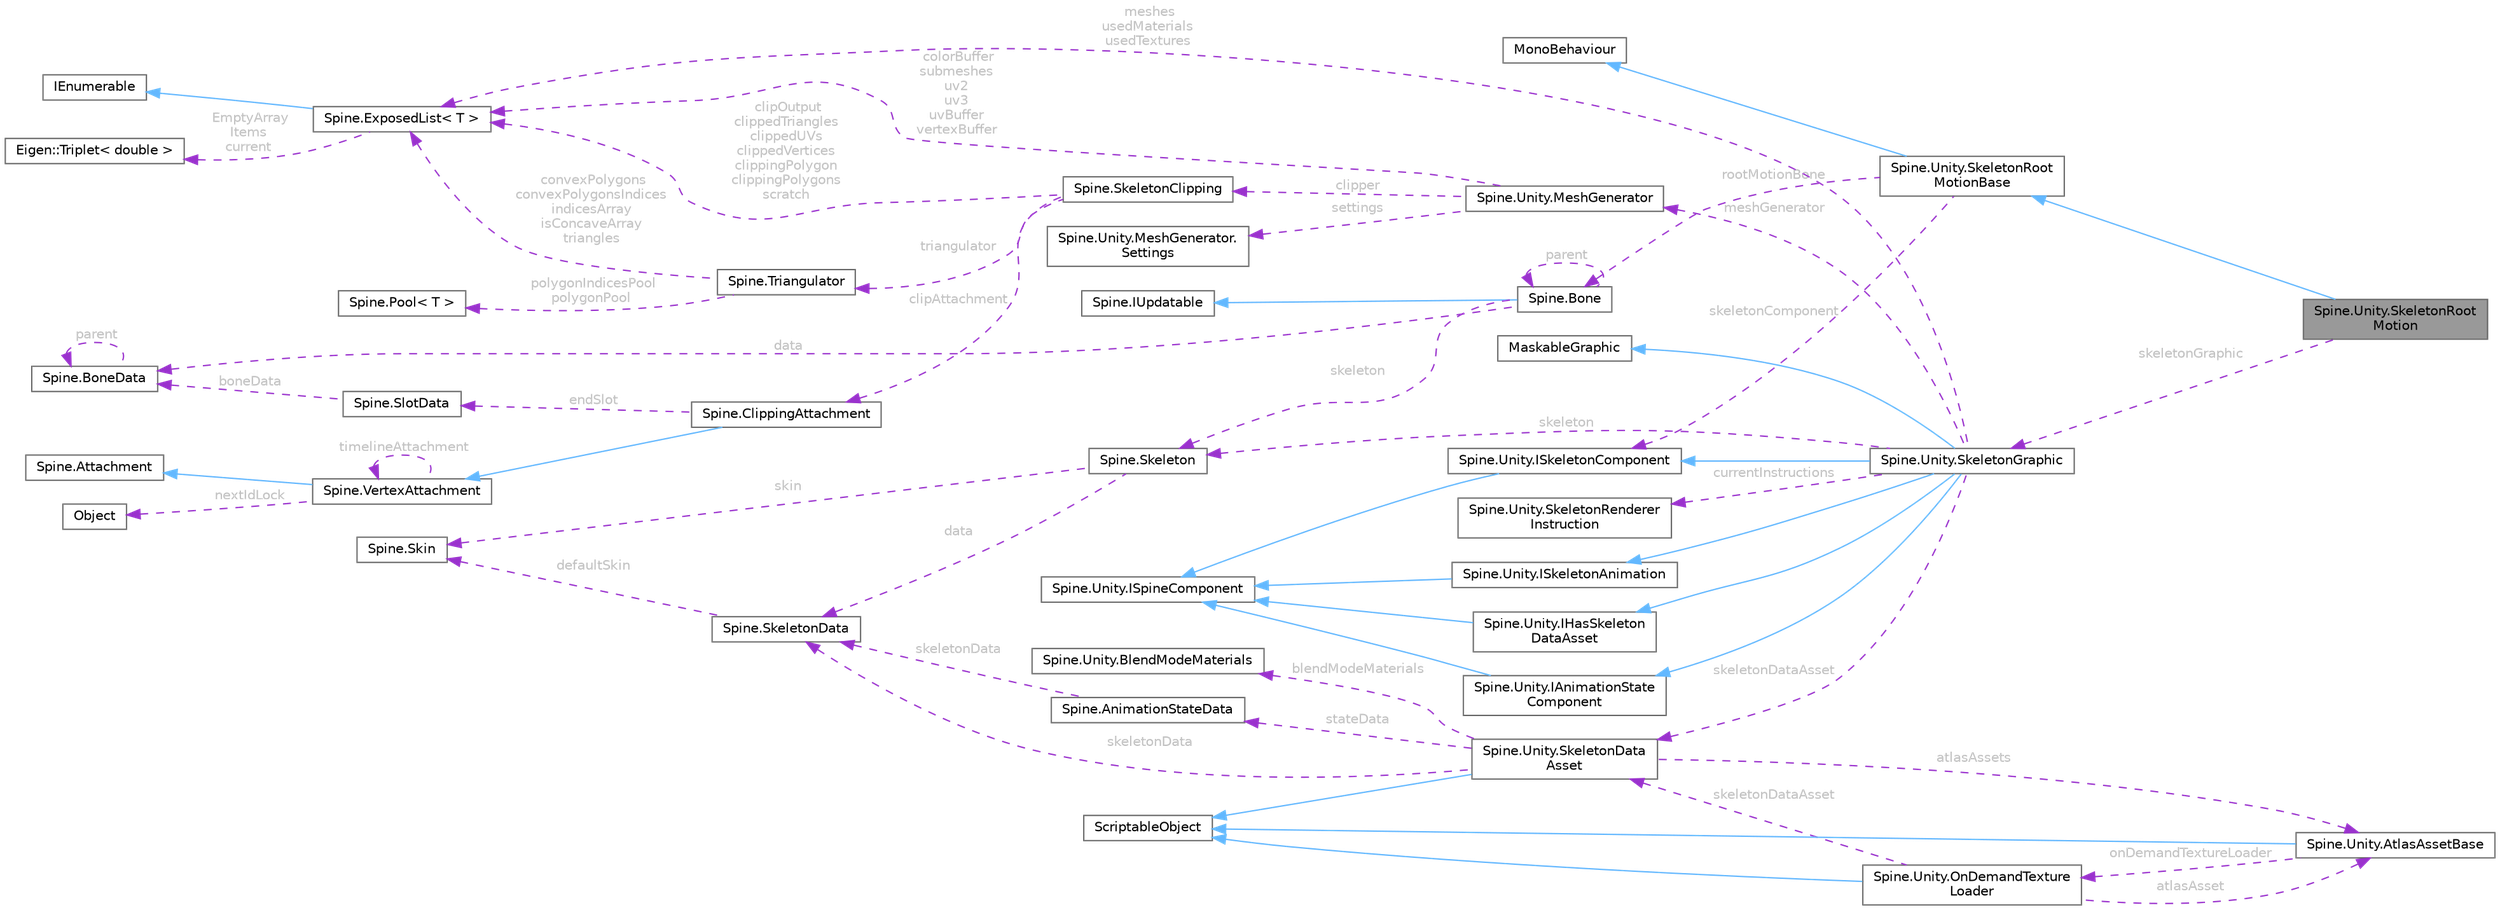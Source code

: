 digraph "Spine.Unity.SkeletonRootMotion"
{
 // LATEX_PDF_SIZE
  bgcolor="transparent";
  edge [fontname=Helvetica,fontsize=10,labelfontname=Helvetica,labelfontsize=10];
  node [fontname=Helvetica,fontsize=10,shape=box,height=0.2,width=0.4];
  rankdir="LR";
  Node1 [id="Node000001",label="Spine.Unity.SkeletonRoot\lMotion",height=0.2,width=0.4,color="gray40", fillcolor="grey60", style="filled", fontcolor="black",tooltip="Add this component to a SkeletonAnimation or SkeletonGraphic GameObject to turn motion of a selected ..."];
  Node2 -> Node1 [id="edge1_Node000001_Node000002",dir="back",color="steelblue1",style="solid",tooltip=" "];
  Node2 [id="Node000002",label="Spine.Unity.SkeletonRoot\lMotionBase",height=0.2,width=0.4,color="gray40", fillcolor="white", style="filled",URL="$class_spine_1_1_unity_1_1_skeleton_root_motion_base.html",tooltip="Base class for skeleton root motion components."];
  Node3 -> Node2 [id="edge2_Node000002_Node000003",dir="back",color="steelblue1",style="solid",tooltip=" "];
  Node3 [id="Node000003",label="MonoBehaviour",height=0.2,width=0.4,color="gray40", fillcolor="white", style="filled",tooltip=" "];
  Node4 -> Node2 [id="edge3_Node000002_Node000004",dir="back",color="darkorchid3",style="dashed",tooltip=" ",label=" skeletonComponent",fontcolor="grey" ];
  Node4 [id="Node000004",label="Spine.Unity.ISkeletonComponent",height=0.2,width=0.4,color="gray40", fillcolor="white", style="filled",URL="$interface_spine_1_1_unity_1_1_i_skeleton_component.html",tooltip="A Spine-Unity Component that manages a Spine.Skeleton instance, instantiated from a SkeletonDataAsset..."];
  Node5 -> Node4 [id="edge4_Node000004_Node000005",dir="back",color="steelblue1",style="solid",tooltip=" "];
  Node5 [id="Node000005",label="Spine.Unity.ISpineComponent",height=0.2,width=0.4,color="gray40", fillcolor="white", style="filled",URL="$interface_spine_1_1_unity_1_1_i_spine_component.html",tooltip=" "];
  Node6 -> Node2 [id="edge5_Node000002_Node000006",dir="back",color="darkorchid3",style="dashed",tooltip=" ",label=" rootMotionBone",fontcolor="grey" ];
  Node6 [id="Node000006",label="Spine.Bone",height=0.2,width=0.4,color="gray40", fillcolor="white", style="filled",URL="$class_spine_1_1_bone.html",tooltip="Stores a bone's current pose."];
  Node7 -> Node6 [id="edge6_Node000006_Node000007",dir="back",color="steelblue1",style="solid",tooltip=" "];
  Node7 [id="Node000007",label="Spine.IUpdatable",height=0.2,width=0.4,color="gray40", fillcolor="white", style="filled",URL="$interface_spine_1_1_i_updatable.html",tooltip="The interface for items updated by Skeleton.UpdateWorldTransform(Physics)."];
  Node8 -> Node6 [id="edge7_Node000006_Node000008",dir="back",color="darkorchid3",style="dashed",tooltip=" ",label=" data",fontcolor="grey" ];
  Node8 [id="Node000008",label="Spine.BoneData",height=0.2,width=0.4,color="gray40", fillcolor="white", style="filled",URL="$class_spine_1_1_bone_data.html",tooltip=" "];
  Node8 -> Node8 [id="edge8_Node000008_Node000008",dir="back",color="darkorchid3",style="dashed",tooltip=" ",label=" parent",fontcolor="grey" ];
  Node9 -> Node6 [id="edge9_Node000006_Node000009",dir="back",color="darkorchid3",style="dashed",tooltip=" ",label=" skeleton",fontcolor="grey" ];
  Node9 [id="Node000009",label="Spine.Skeleton",height=0.2,width=0.4,color="gray40", fillcolor="white", style="filled",URL="$class_spine_1_1_skeleton.html",tooltip=" "];
  Node10 -> Node9 [id="edge10_Node000009_Node000010",dir="back",color="darkorchid3",style="dashed",tooltip=" ",label=" data",fontcolor="grey" ];
  Node10 [id="Node000010",label="Spine.SkeletonData",height=0.2,width=0.4,color="gray40", fillcolor="white", style="filled",URL="$class_spine_1_1_skeleton_data.html",tooltip="Stores the setup pose and all of the stateless data for a skeleton."];
  Node11 -> Node10 [id="edge11_Node000010_Node000011",dir="back",color="darkorchid3",style="dashed",tooltip=" ",label=" defaultSkin",fontcolor="grey" ];
  Node11 [id="Node000011",label="Spine.Skin",height=0.2,width=0.4,color="gray40", fillcolor="white", style="filled",URL="$class_spine_1_1_skin.html",tooltip="Stores attachments by slot index and attachment name."];
  Node11 -> Node9 [id="edge12_Node000009_Node000011",dir="back",color="darkorchid3",style="dashed",tooltip=" ",label=" skin",fontcolor="grey" ];
  Node6 -> Node6 [id="edge13_Node000006_Node000006",dir="back",color="darkorchid3",style="dashed",tooltip=" ",label=" parent",fontcolor="grey" ];
  Node12 -> Node1 [id="edge14_Node000001_Node000012",dir="back",color="darkorchid3",style="dashed",tooltip=" ",label=" skeletonGraphic",fontcolor="grey" ];
  Node12 [id="Node000012",label="Spine.Unity.SkeletonGraphic",height=0.2,width=0.4,color="gray40", fillcolor="white", style="filled",URL="$class_spine_1_1_unity_1_1_skeleton_graphic.html",tooltip=" "];
  Node13 -> Node12 [id="edge15_Node000012_Node000013",dir="back",color="steelblue1",style="solid",tooltip=" "];
  Node13 [id="Node000013",label="MaskableGraphic",height=0.2,width=0.4,color="gray40", fillcolor="white", style="filled",tooltip=" "];
  Node4 -> Node12 [id="edge16_Node000012_Node000004",dir="back",color="steelblue1",style="solid",tooltip=" "];
  Node14 -> Node12 [id="edge17_Node000012_Node000014",dir="back",color="steelblue1",style="solid",tooltip=" "];
  Node14 [id="Node000014",label="Spine.Unity.IAnimationState\lComponent",height=0.2,width=0.4,color="gray40", fillcolor="white", style="filled",URL="$interface_spine_1_1_unity_1_1_i_animation_state_component.html",tooltip="A Spine-Unity Component that uses a Spine.AnimationState to animate its skeleton."];
  Node5 -> Node14 [id="edge18_Node000014_Node000005",dir="back",color="steelblue1",style="solid",tooltip=" "];
  Node15 -> Node12 [id="edge19_Node000012_Node000015",dir="back",color="steelblue1",style="solid",tooltip=" "];
  Node15 [id="Node000015",label="Spine.Unity.ISkeletonAnimation",height=0.2,width=0.4,color="gray40", fillcolor="white", style="filled",URL="$interface_spine_1_1_unity_1_1_i_skeleton_animation.html",tooltip="A Spine-Unity Component that animates a Skeleton but not necessarily with a Spine...."];
  Node5 -> Node15 [id="edge20_Node000015_Node000005",dir="back",color="steelblue1",style="solid",tooltip=" "];
  Node16 -> Node12 [id="edge21_Node000012_Node000016",dir="back",color="steelblue1",style="solid",tooltip=" "];
  Node16 [id="Node000016",label="Spine.Unity.IHasSkeleton\lDataAsset",height=0.2,width=0.4,color="gray40", fillcolor="white", style="filled",URL="$interface_spine_1_1_unity_1_1_i_has_skeleton_data_asset.html",tooltip="Holds a reference to a SkeletonDataAsset."];
  Node5 -> Node16 [id="edge22_Node000016_Node000005",dir="back",color="steelblue1",style="solid",tooltip=" "];
  Node17 -> Node12 [id="edge23_Node000012_Node000017",dir="back",color="darkorchid3",style="dashed",tooltip=" ",label=" skeletonDataAsset",fontcolor="grey" ];
  Node17 [id="Node000017",label="Spine.Unity.SkeletonData\lAsset",height=0.2,width=0.4,color="gray40", fillcolor="white", style="filled",URL="$class_spine_1_1_unity_1_1_skeleton_data_asset.html",tooltip=" "];
  Node18 -> Node17 [id="edge24_Node000017_Node000018",dir="back",color="steelblue1",style="solid",tooltip=" "];
  Node18 [id="Node000018",label="ScriptableObject",height=0.2,width=0.4,color="gray40", fillcolor="white", style="filled",tooltip=" "];
  Node19 -> Node17 [id="edge25_Node000017_Node000019",dir="back",color="darkorchid3",style="dashed",tooltip=" ",label=" atlasAssets",fontcolor="grey" ];
  Node19 [id="Node000019",label="Spine.Unity.AtlasAssetBase",height=0.2,width=0.4,color="gray40", fillcolor="white", style="filled",URL="$class_spine_1_1_unity_1_1_atlas_asset_base.html",tooltip=" "];
  Node18 -> Node19 [id="edge26_Node000019_Node000018",dir="back",color="steelblue1",style="solid",tooltip=" "];
  Node20 -> Node19 [id="edge27_Node000019_Node000020",dir="back",color="darkorchid3",style="dashed",tooltip=" ",label=" onDemandTextureLoader",fontcolor="grey" ];
  Node20 [id="Node000020",label="Spine.Unity.OnDemandTexture\lLoader",height=0.2,width=0.4,color="gray40", fillcolor="white", style="filled",URL="$class_spine_1_1_unity_1_1_on_demand_texture_loader.html",tooltip=" "];
  Node18 -> Node20 [id="edge28_Node000020_Node000018",dir="back",color="steelblue1",style="solid",tooltip=" "];
  Node19 -> Node20 [id="edge29_Node000020_Node000019",dir="back",color="darkorchid3",style="dashed",tooltip=" ",label=" atlasAsset",fontcolor="grey" ];
  Node17 -> Node20 [id="edge30_Node000020_Node000017",dir="back",color="darkorchid3",style="dashed",tooltip=" ",label=" skeletonDataAsset",fontcolor="grey" ];
  Node21 -> Node17 [id="edge31_Node000017_Node000021",dir="back",color="darkorchid3",style="dashed",tooltip=" ",label=" blendModeMaterials",fontcolor="grey" ];
  Node21 [id="Node000021",label="Spine.Unity.BlendModeMaterials",height=0.2,width=0.4,color="gray40", fillcolor="white", style="filled",URL="$class_spine_1_1_unity_1_1_blend_mode_materials.html",tooltip=" "];
  Node10 -> Node17 [id="edge32_Node000017_Node000010",dir="back",color="darkorchid3",style="dashed",tooltip=" ",label=" skeletonData",fontcolor="grey" ];
  Node22 -> Node17 [id="edge33_Node000017_Node000022",dir="back",color="darkorchid3",style="dashed",tooltip=" ",label=" stateData",fontcolor="grey" ];
  Node22 [id="Node000022",label="Spine.AnimationStateData",height=0.2,width=0.4,color="gray40", fillcolor="white", style="filled",URL="$class_spine_1_1_animation_state_data.html",tooltip="Stores mix (crossfade) durations to be applied when AnimationState animations are changed."];
  Node10 -> Node22 [id="edge34_Node000022_Node000010",dir="back",color="darkorchid3",style="dashed",tooltip=" ",label=" skeletonData",fontcolor="grey" ];
  Node9 -> Node12 [id="edge35_Node000012_Node000009",dir="back",color="darkorchid3",style="dashed",tooltip=" ",label=" skeleton",fontcolor="grey" ];
  Node23 -> Node12 [id="edge36_Node000012_Node000023",dir="back",color="darkorchid3",style="dashed",tooltip=" ",label=" meshGenerator",fontcolor="grey" ];
  Node23 [id="Node000023",label="Spine.Unity.MeshGenerator",height=0.2,width=0.4,color="gray40", fillcolor="white", style="filled",URL="$class_spine_1_1_unity_1_1_mesh_generator.html",tooltip="Holds several methods to prepare and generate a UnityEngine mesh based on a skeleton...."];
  Node24 -> Node23 [id="edge37_Node000023_Node000024",dir="back",color="darkorchid3",style="dashed",tooltip=" ",label=" settings",fontcolor="grey" ];
  Node24 [id="Node000024",label="Spine.Unity.MeshGenerator.\lSettings",height=0.2,width=0.4,color="gray40", fillcolor="white", style="filled",URL="$struct_spine_1_1_unity_1_1_mesh_generator_1_1_settings.html",tooltip=" "];
  Node25 -> Node23 [id="edge38_Node000023_Node000025",dir="back",color="darkorchid3",style="dashed",tooltip=" ",label=" colorBuffer\nsubmeshes\nuv2\nuv3\nuvBuffer\nvertexBuffer",fontcolor="grey" ];
  Node25 [id="Node000025",label="Spine.ExposedList\< T \>",height=0.2,width=0.4,color="gray40", fillcolor="white", style="filled",URL="$class_spine_1_1_exposed_list-1-g.html",tooltip=" "];
  Node26 -> Node25 [id="edge39_Node000025_Node000026",dir="back",color="steelblue1",style="solid",tooltip=" "];
  Node26 [id="Node000026",label="IEnumerable",height=0.2,width=0.4,color="gray40", fillcolor="white", style="filled",tooltip=" "];
  Node27 -> Node25 [id="edge40_Node000025_Node000027",dir="back",color="darkorchid3",style="dashed",tooltip=" ",label=" EmptyArray\nItems\ncurrent",fontcolor="grey" ];
  Node27 [id="Node000027",label="Eigen::Triplet\< double \>",height=0.2,width=0.4,color="gray40", fillcolor="white", style="filled",URL="$class_eigen_1_1_triplet.html",tooltip=" "];
  Node28 -> Node23 [id="edge41_Node000023_Node000028",dir="back",color="darkorchid3",style="dashed",tooltip=" ",label=" clipper",fontcolor="grey" ];
  Node28 [id="Node000028",label="Spine.SkeletonClipping",height=0.2,width=0.4,color="gray40", fillcolor="white", style="filled",URL="$class_spine_1_1_skeleton_clipping.html",tooltip=" "];
  Node29 -> Node28 [id="edge42_Node000028_Node000029",dir="back",color="darkorchid3",style="dashed",tooltip=" ",label=" triangulator",fontcolor="grey" ];
  Node29 [id="Node000029",label="Spine.Triangulator",height=0.2,width=0.4,color="gray40", fillcolor="white", style="filled",URL="$class_spine_1_1_triangulator.html",tooltip=" "];
  Node25 -> Node29 [id="edge43_Node000029_Node000025",dir="back",color="darkorchid3",style="dashed",tooltip=" ",label=" convexPolygons\nconvexPolygonsIndices\nindicesArray\nisConcaveArray\ntriangles",fontcolor="grey" ];
  Node30 -> Node29 [id="edge44_Node000029_Node000030",dir="back",color="darkorchid3",style="dashed",tooltip=" ",label=" polygonIndicesPool\npolygonPool",fontcolor="grey" ];
  Node30 [id="Node000030",label="Spine.Pool\< T \>",height=0.2,width=0.4,color="gray40", fillcolor="white", style="filled",URL="$class_spine_1_1_pool-1-g.html",tooltip=" "];
  Node25 -> Node28 [id="edge45_Node000028_Node000025",dir="back",color="darkorchid3",style="dashed",tooltip=" ",label=" clipOutput\nclippedTriangles\nclippedUVs\nclippedVertices\nclippingPolygon\nclippingPolygons\nscratch",fontcolor="grey" ];
  Node31 -> Node28 [id="edge46_Node000028_Node000031",dir="back",color="darkorchid3",style="dashed",tooltip=" ",label=" clipAttachment",fontcolor="grey" ];
  Node31 [id="Node000031",label="Spine.ClippingAttachment",height=0.2,width=0.4,color="gray40", fillcolor="white", style="filled",URL="$class_spine_1_1_clipping_attachment.html",tooltip=" "];
  Node32 -> Node31 [id="edge47_Node000031_Node000032",dir="back",color="steelblue1",style="solid",tooltip=" "];
  Node32 [id="Node000032",label="Spine.VertexAttachment",height=0.2,width=0.4,color="gray40", fillcolor="white", style="filled",URL="$class_spine_1_1_vertex_attachment.html",tooltip=">An attachment with vertices that are transformed by one or more bones and can be deformed by a slot'..."];
  Node33 -> Node32 [id="edge48_Node000032_Node000033",dir="back",color="steelblue1",style="solid",tooltip=" "];
  Node33 [id="Node000033",label="Spine.Attachment",height=0.2,width=0.4,color="gray40", fillcolor="white", style="filled",URL="$class_spine_1_1_attachment.html",tooltip="The base class for all attachments."];
  Node34 -> Node32 [id="edge49_Node000032_Node000034",dir="back",color="darkorchid3",style="dashed",tooltip=" ",label=" nextIdLock",fontcolor="grey" ];
  Node34 [id="Node000034",label="Object",height=0.2,width=0.4,color="gray40", fillcolor="white", style="filled",URL="$class_object.html",tooltip=" "];
  Node32 -> Node32 [id="edge50_Node000032_Node000032",dir="back",color="darkorchid3",style="dashed",tooltip=" ",label=" timelineAttachment",fontcolor="grey" ];
  Node35 -> Node31 [id="edge51_Node000031_Node000035",dir="back",color="darkorchid3",style="dashed",tooltip=" ",label=" endSlot",fontcolor="grey" ];
  Node35 [id="Node000035",label="Spine.SlotData",height=0.2,width=0.4,color="gray40", fillcolor="white", style="filled",URL="$class_spine_1_1_slot_data.html",tooltip=" "];
  Node8 -> Node35 [id="edge52_Node000035_Node000008",dir="back",color="darkorchid3",style="dashed",tooltip=" ",label=" boneData",fontcolor="grey" ];
  Node36 -> Node12 [id="edge53_Node000012_Node000036",dir="back",color="darkorchid3",style="dashed",tooltip=" ",label=" currentInstructions",fontcolor="grey" ];
  Node36 [id="Node000036",label="Spine.Unity.SkeletonRenderer\lInstruction",height=0.2,width=0.4,color="gray40", fillcolor="white", style="filled",URL="$class_spine_1_1_unity_1_1_skeleton_renderer_instruction.html",tooltip="Instructions used by a SkeletonRenderer to render a mesh."];
  Node25 -> Node12 [id="edge54_Node000012_Node000025",dir="back",color="darkorchid3",style="dashed",tooltip=" ",label=" meshes\nusedMaterials\nusedTextures",fontcolor="grey" ];
}
